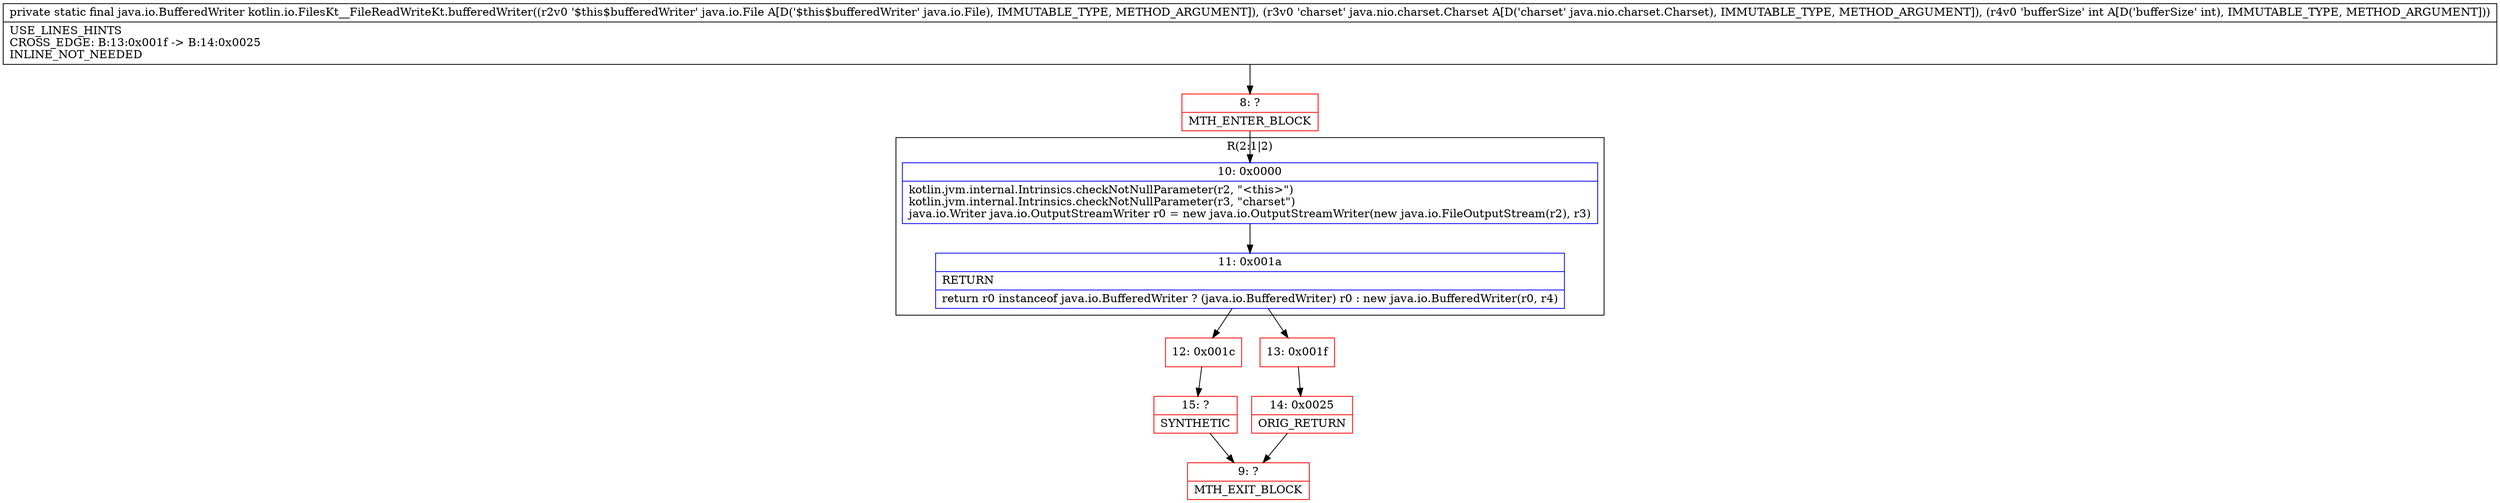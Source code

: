 digraph "CFG forkotlin.io.FilesKt__FileReadWriteKt.bufferedWriter(Ljava\/io\/File;Ljava\/nio\/charset\/Charset;I)Ljava\/io\/BufferedWriter;" {
subgraph cluster_Region_1935582464 {
label = "R(2:1|2)";
node [shape=record,color=blue];
Node_10 [shape=record,label="{10\:\ 0x0000|kotlin.jvm.internal.Intrinsics.checkNotNullParameter(r2, \"\<this\>\")\lkotlin.jvm.internal.Intrinsics.checkNotNullParameter(r3, \"charset\")\ljava.io.Writer java.io.OutputStreamWriter r0 = new java.io.OutputStreamWriter(new java.io.FileOutputStream(r2), r3)\l}"];
Node_11 [shape=record,label="{11\:\ 0x001a|RETURN\l|return r0 instanceof java.io.BufferedWriter ? (java.io.BufferedWriter) r0 : new java.io.BufferedWriter(r0, r4)\l}"];
}
Node_8 [shape=record,color=red,label="{8\:\ ?|MTH_ENTER_BLOCK\l}"];
Node_12 [shape=record,color=red,label="{12\:\ 0x001c}"];
Node_15 [shape=record,color=red,label="{15\:\ ?|SYNTHETIC\l}"];
Node_9 [shape=record,color=red,label="{9\:\ ?|MTH_EXIT_BLOCK\l}"];
Node_13 [shape=record,color=red,label="{13\:\ 0x001f}"];
Node_14 [shape=record,color=red,label="{14\:\ 0x0025|ORIG_RETURN\l}"];
MethodNode[shape=record,label="{private static final java.io.BufferedWriter kotlin.io.FilesKt__FileReadWriteKt.bufferedWriter((r2v0 '$this$bufferedWriter' java.io.File A[D('$this$bufferedWriter' java.io.File), IMMUTABLE_TYPE, METHOD_ARGUMENT]), (r3v0 'charset' java.nio.charset.Charset A[D('charset' java.nio.charset.Charset), IMMUTABLE_TYPE, METHOD_ARGUMENT]), (r4v0 'bufferSize' int A[D('bufferSize' int), IMMUTABLE_TYPE, METHOD_ARGUMENT]))  | USE_LINES_HINTS\lCROSS_EDGE: B:13:0x001f \-\> B:14:0x0025\lINLINE_NOT_NEEDED\l}"];
MethodNode -> Node_8;Node_10 -> Node_11;
Node_11 -> Node_12;
Node_11 -> Node_13;
Node_8 -> Node_10;
Node_12 -> Node_15;
Node_15 -> Node_9;
Node_13 -> Node_14;
Node_14 -> Node_9;
}


